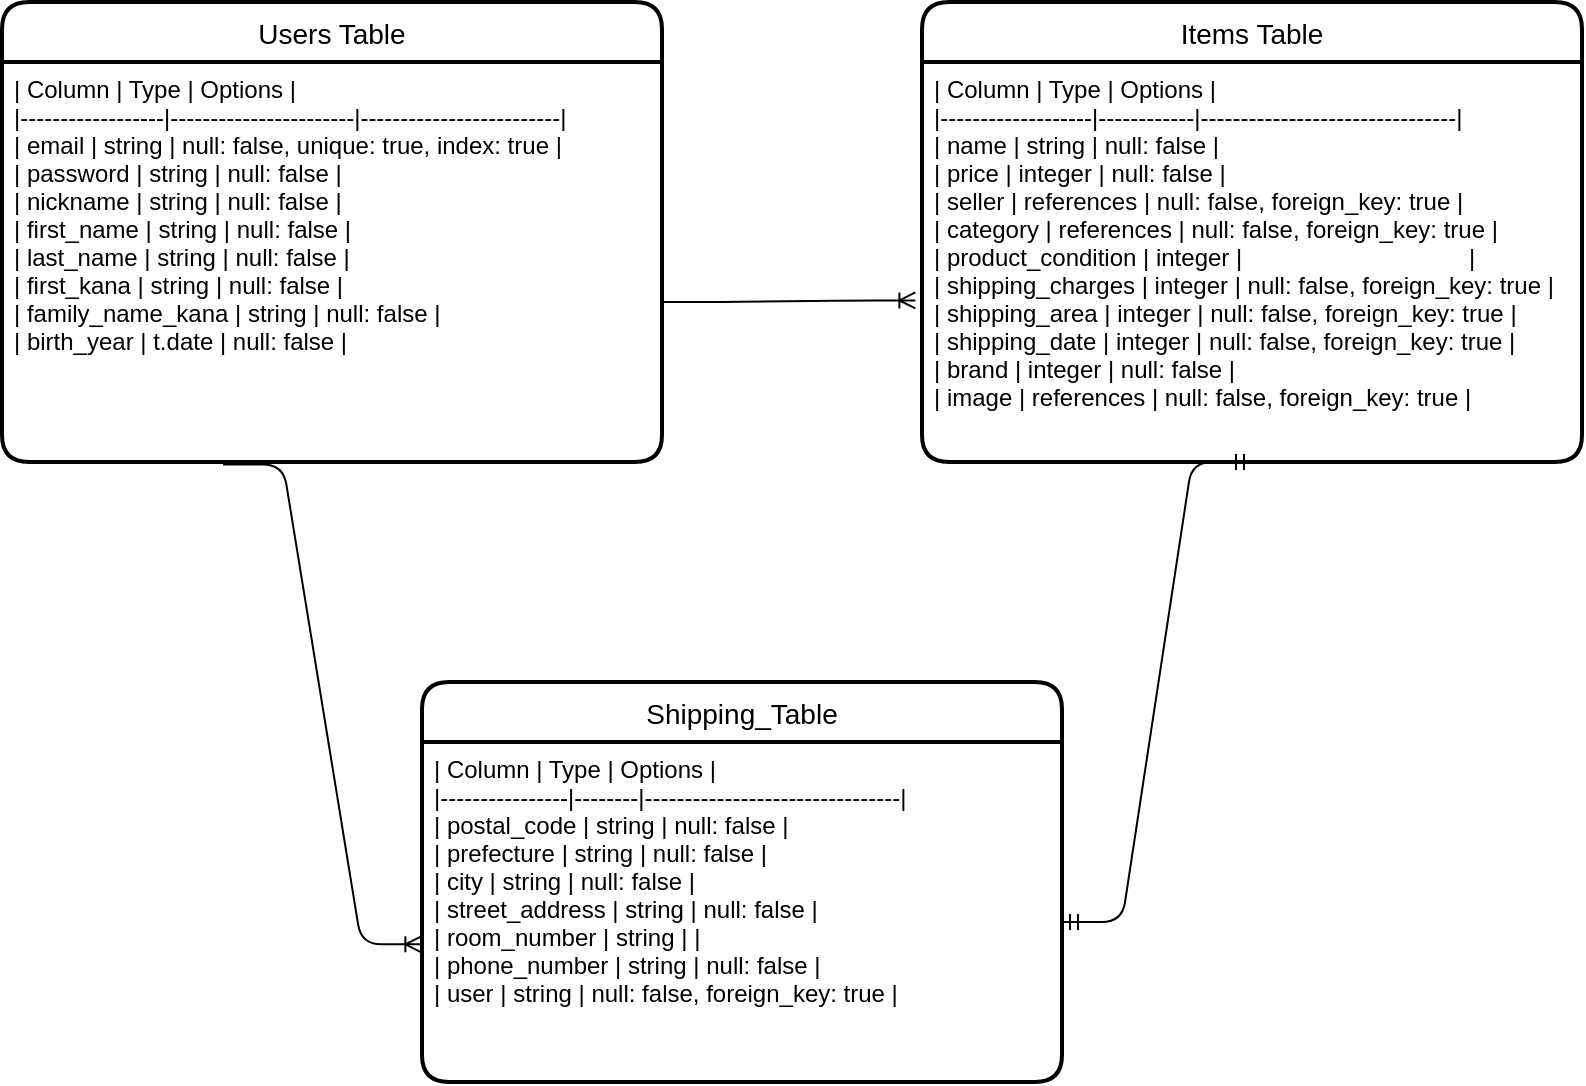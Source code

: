 <mxfile version="14.2.4" type="embed">
    <diagram id="5FVqoFkzmzG0YQhWwOOV" name="ページ1">
        <mxGraphModel dx="2002" dy="795" grid="1" gridSize="10" guides="1" tooltips="1" connect="1" arrows="1" fold="1" page="1" pageScale="1" pageWidth="850" pageHeight="1100" math="0" shadow="0">
            <root>
                <mxCell id="0"/>
                <mxCell id="1" parent="0"/>
                <mxCell id="2" value="Users Table" style="swimlane;childLayout=stackLayout;horizontal=1;startSize=30;horizontalStack=0;rounded=1;fontSize=14;fontStyle=0;strokeWidth=2;resizeParent=0;resizeLast=1;shadow=0;dashed=0;align=center;" vertex="1" parent="1">
                    <mxGeometry y="90" width="330" height="230" as="geometry"/>
                </mxCell>
                <mxCell id="3" value="| Column           | Type                  | Options                                  |&#10;|------------------|-----------------------|-------------------------|&#10;| email            | string                | null: false, unique: true, index: true   |&#10;| password         | string                | null: false                              |&#10;| nickname         | string                | null: false                              |&#10;| first_name       | string                | null: false                              |&#10;| last_name        | string                | null: false                              |&#10;| first_kana       | string                | null: false                              |&#10;| family_name_kana | string                | null: false                              |&#10;| birth_year       | t.date                | null: false                              |" style="align=left;strokeColor=none;fillColor=none;spacingLeft=4;fontSize=12;verticalAlign=top;resizable=0;rotatable=0;part=1;" vertex="1" parent="2">
                    <mxGeometry y="30" width="330" height="200" as="geometry"/>
                </mxCell>
                <mxCell id="4" value="Items Table" style="swimlane;childLayout=stackLayout;horizontal=1;startSize=30;horizontalStack=0;rounded=1;fontSize=14;fontStyle=0;strokeWidth=2;resizeParent=0;resizeLast=1;shadow=0;dashed=0;align=center;" vertex="1" parent="1">
                    <mxGeometry x="460" y="90" width="330" height="230" as="geometry"/>
                </mxCell>
                <mxCell id="5" value="| Column            | Type       | Options                        |&#10;|-------------------|------------|--------------------------------|&#10;| name              | string     | null: false                    |&#10;| price             | integer    | null: false                    |&#10;| seller            | references | null: false, foreign_key: true |&#10;| category          | references | null: false, foreign_key: true |&#10;| product_condition | integer    |                                  |&#10;| shipping_charges  | integer    | null: false, foreign_key: true |&#10;| shipping_area     | integer    | null: false, foreign_key: true |&#10;| shipping_date     | integer    | null: false, foreign_key: true |&#10;| brand             | integer    | null: false                    |&#10;| image             | references | null: false, foreign_key: true |" style="align=left;strokeColor=none;fillColor=none;spacingLeft=4;fontSize=12;verticalAlign=top;resizable=0;rotatable=0;part=1;" vertex="1" parent="4">
                    <mxGeometry y="30" width="330" height="200" as="geometry"/>
                </mxCell>
                <mxCell id="7" value="Shipping_Table" style="swimlane;childLayout=stackLayout;horizontal=1;startSize=30;horizontalStack=0;rounded=1;fontSize=14;fontStyle=0;strokeWidth=2;resizeParent=0;resizeLast=1;shadow=0;dashed=0;align=center;" vertex="1" parent="1">
                    <mxGeometry x="210" y="430" width="320" height="200" as="geometry"/>
                </mxCell>
                <mxCell id="8" value="| Column         | Type   | Options                        |&#10;|----------------|--------|--------------------------------|&#10;| postal_code    | string | null: false                    |&#10;| prefecture     | string | null: false                    |&#10;| city           | string | null: false                    |&#10;| street_address | string | null: false                    |&#10;| room_number    | string |                                |&#10;| phone_number   | string | null: false                    |&#10;| user           | string | null: false, foreign_key: true |" style="align=left;strokeColor=none;fillColor=none;spacingLeft=4;fontSize=12;verticalAlign=top;resizable=0;rotatable=0;part=1;" vertex="1" parent="7">
                    <mxGeometry y="30" width="320" height="170" as="geometry"/>
                </mxCell>
                <mxCell id="9" value="" style="edgeStyle=entityRelationEdgeStyle;fontSize=12;html=1;endArrow=ERoneToMany;entryX=-0.01;entryY=0.596;entryDx=0;entryDy=0;entryPerimeter=0;" edge="1" parent="1" target="5">
                    <mxGeometry width="100" height="100" relative="1" as="geometry">
                        <mxPoint x="330" y="240" as="sourcePoint"/>
                        <mxPoint x="450" y="240" as="targetPoint"/>
                    </mxGeometry>
                </mxCell>
                <mxCell id="12" value="" style="edgeStyle=entityRelationEdgeStyle;fontSize=12;html=1;endArrow=ERoneToMany;exitX=0.335;exitY=1.006;exitDx=0;exitDy=0;exitPerimeter=0;entryX=-0.001;entryY=0.595;entryDx=0;entryDy=0;entryPerimeter=0;" edge="1" parent="1" source="3" target="8">
                    <mxGeometry width="100" height="100" relative="1" as="geometry">
                        <mxPoint x="150" y="340" as="sourcePoint"/>
                        <mxPoint x="200" y="560" as="targetPoint"/>
                    </mxGeometry>
                </mxCell>
                <mxCell id="13" value="" style="edgeStyle=entityRelationEdgeStyle;fontSize=12;html=1;endArrow=ERmandOne;startArrow=ERmandOne;entryX=0.5;entryY=1;entryDx=0;entryDy=0;" edge="1" parent="1" target="5">
                    <mxGeometry width="100" height="100" relative="1" as="geometry">
                        <mxPoint x="530" y="550" as="sourcePoint"/>
                        <mxPoint x="630" y="450" as="targetPoint"/>
                    </mxGeometry>
                </mxCell>
            </root>
        </mxGraphModel>
    </diagram>
</mxfile>